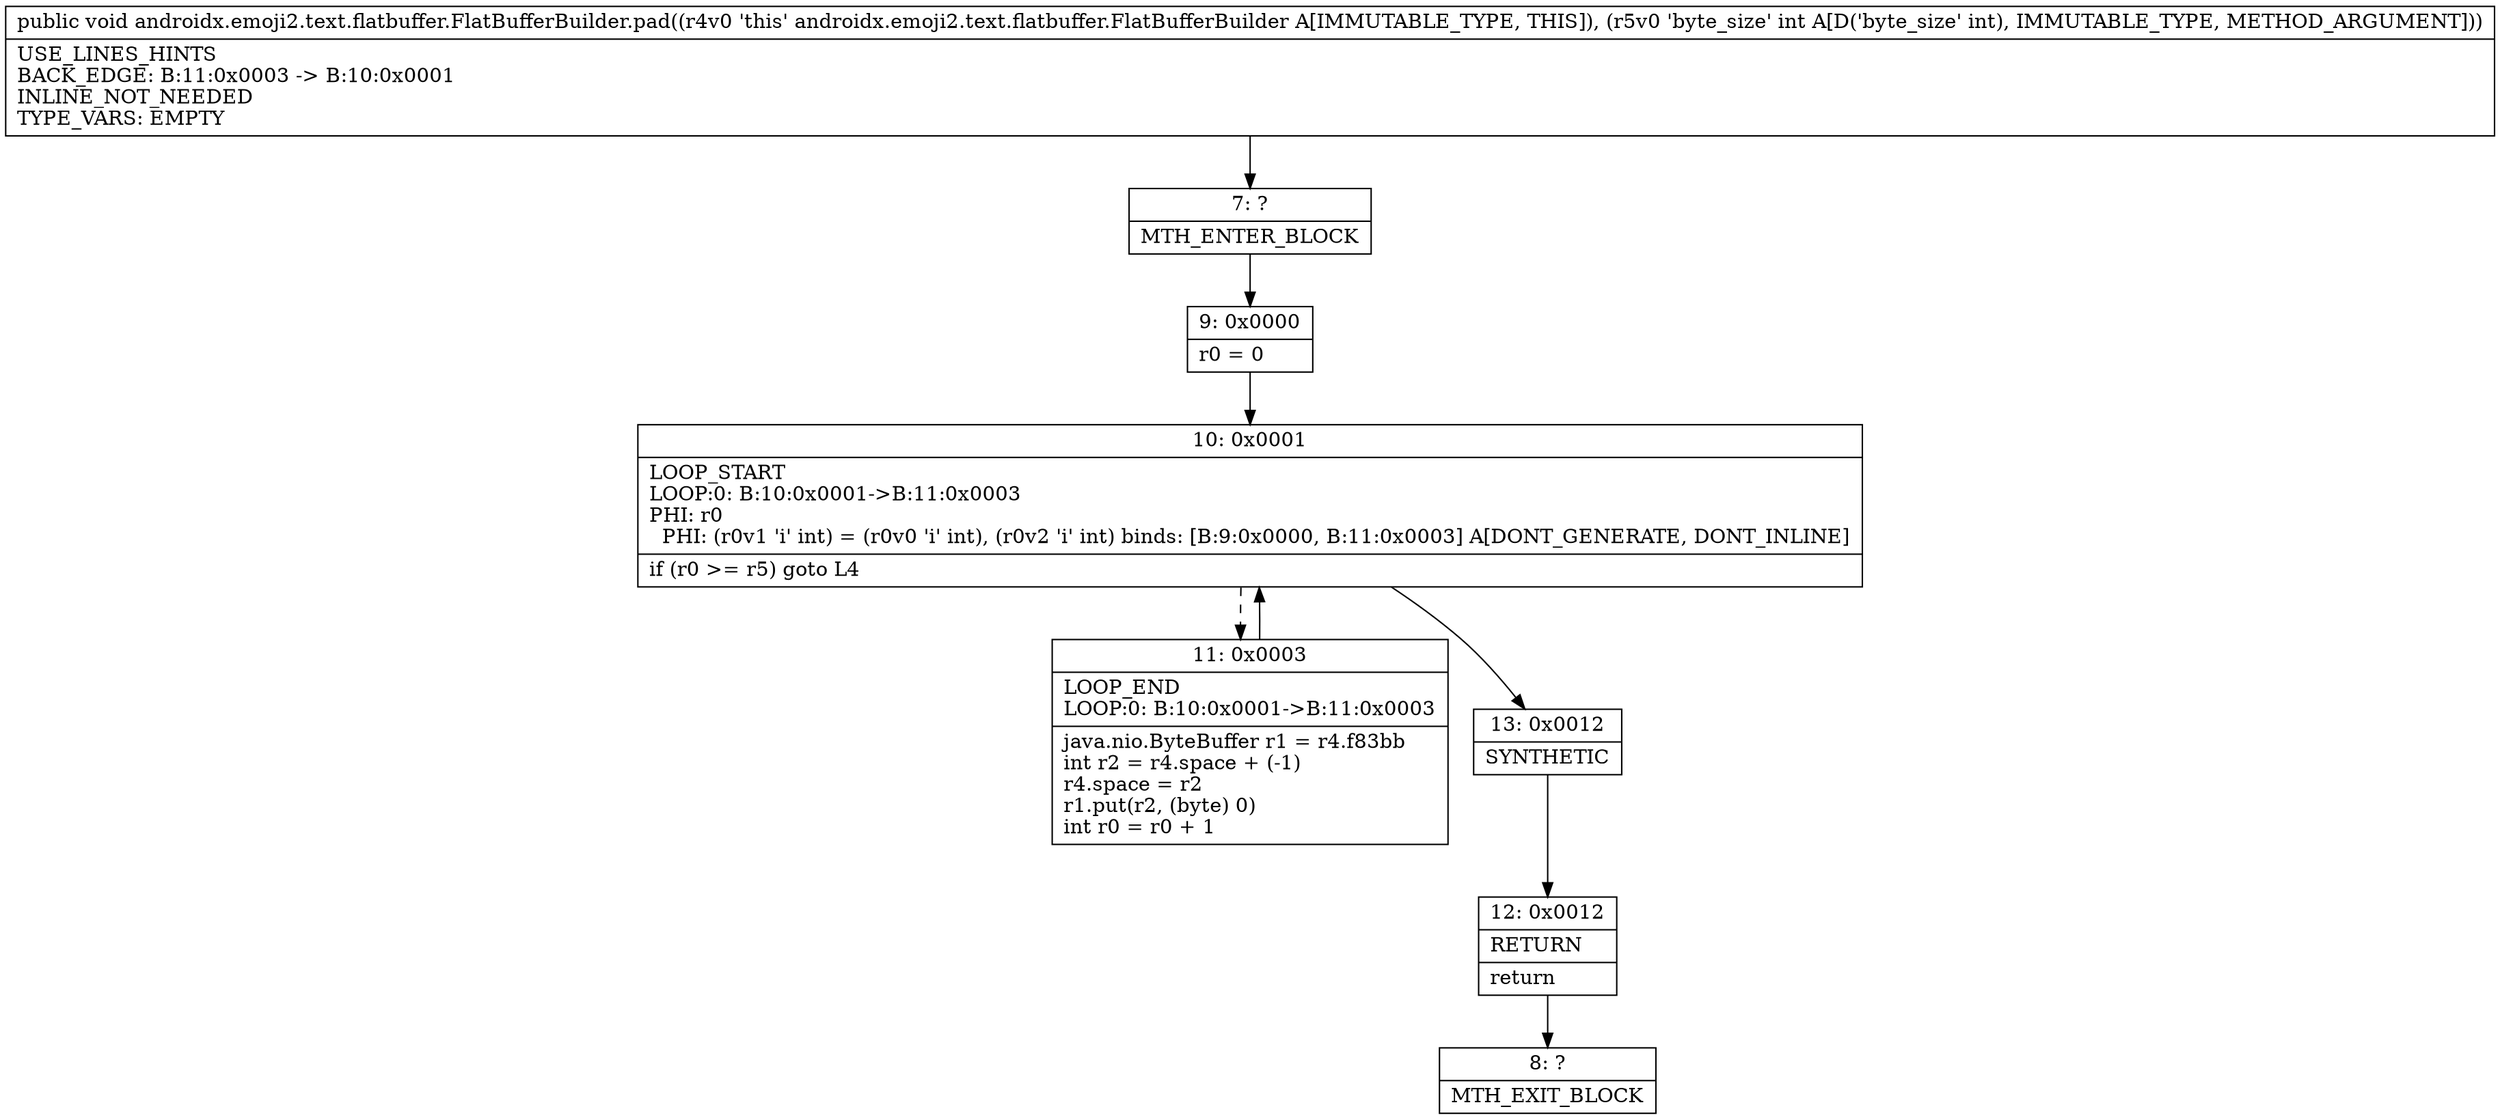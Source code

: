 digraph "CFG forandroidx.emoji2.text.flatbuffer.FlatBufferBuilder.pad(I)V" {
Node_7 [shape=record,label="{7\:\ ?|MTH_ENTER_BLOCK\l}"];
Node_9 [shape=record,label="{9\:\ 0x0000|r0 = 0\l}"];
Node_10 [shape=record,label="{10\:\ 0x0001|LOOP_START\lLOOP:0: B:10:0x0001\-\>B:11:0x0003\lPHI: r0 \l  PHI: (r0v1 'i' int) = (r0v0 'i' int), (r0v2 'i' int) binds: [B:9:0x0000, B:11:0x0003] A[DONT_GENERATE, DONT_INLINE]\l|if (r0 \>= r5) goto L4\l}"];
Node_11 [shape=record,label="{11\:\ 0x0003|LOOP_END\lLOOP:0: B:10:0x0001\-\>B:11:0x0003\l|java.nio.ByteBuffer r1 = r4.f83bb\lint r2 = r4.space + (\-1)\lr4.space = r2\lr1.put(r2, (byte) 0)\lint r0 = r0 + 1\l}"];
Node_13 [shape=record,label="{13\:\ 0x0012|SYNTHETIC\l}"];
Node_12 [shape=record,label="{12\:\ 0x0012|RETURN\l|return\l}"];
Node_8 [shape=record,label="{8\:\ ?|MTH_EXIT_BLOCK\l}"];
MethodNode[shape=record,label="{public void androidx.emoji2.text.flatbuffer.FlatBufferBuilder.pad((r4v0 'this' androidx.emoji2.text.flatbuffer.FlatBufferBuilder A[IMMUTABLE_TYPE, THIS]), (r5v0 'byte_size' int A[D('byte_size' int), IMMUTABLE_TYPE, METHOD_ARGUMENT]))  | USE_LINES_HINTS\lBACK_EDGE: B:11:0x0003 \-\> B:10:0x0001\lINLINE_NOT_NEEDED\lTYPE_VARS: EMPTY\l}"];
MethodNode -> Node_7;Node_7 -> Node_9;
Node_9 -> Node_10;
Node_10 -> Node_11[style=dashed];
Node_10 -> Node_13;
Node_11 -> Node_10;
Node_13 -> Node_12;
Node_12 -> Node_8;
}

